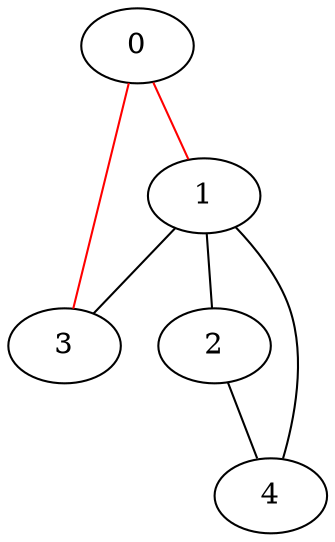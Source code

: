 graph ham_graph1{
	0 -- 1[color=red];
	0 -- 3[color=red];
	1 -- 2;
	1 -- 3;
	1 -- 4;
	2 -- 4;
	3;
	4
}
